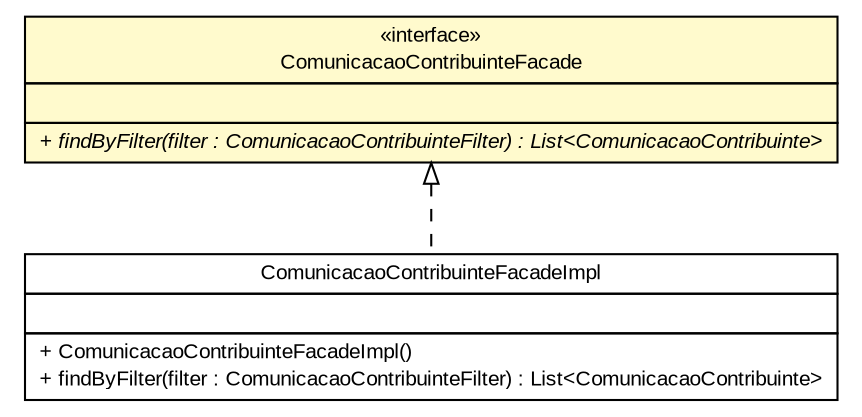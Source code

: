 #!/usr/local/bin/dot
#
# Class diagram 
# Generated by UMLGraph version R5_6 (http://www.umlgraph.org/)
#

digraph G {
	edge [fontname="arial",fontsize=10,labelfontname="arial",labelfontsize=10];
	node [fontname="arial",fontsize=10,shape=plaintext];
	nodesep=0.25;
	ranksep=0.5;
	// br.gov.to.sefaz.seg.business.consulta.facade.ComunicacaoContribuinteFacade
	c14212 [label=<<table title="br.gov.to.sefaz.seg.business.consulta.facade.ComunicacaoContribuinteFacade" border="0" cellborder="1" cellspacing="0" cellpadding="2" port="p" bgcolor="lemonChiffon" href="./ComunicacaoContribuinteFacade.html">
		<tr><td><table border="0" cellspacing="0" cellpadding="1">
<tr><td align="center" balign="center"> &#171;interface&#187; </td></tr>
<tr><td align="center" balign="center"> ComunicacaoContribuinteFacade </td></tr>
		</table></td></tr>
		<tr><td><table border="0" cellspacing="0" cellpadding="1">
<tr><td align="left" balign="left">  </td></tr>
		</table></td></tr>
		<tr><td><table border="0" cellspacing="0" cellpadding="1">
<tr><td align="left" balign="left"><font face="arial italic" point-size="10.0"> + findByFilter(filter : ComunicacaoContribuinteFilter) : List&lt;ComunicacaoContribuinte&gt; </font></td></tr>
		</table></td></tr>
		</table>>, URL="./ComunicacaoContribuinteFacade.html", fontname="arial", fontcolor="black", fontsize=10.0];
	// br.gov.to.sefaz.seg.business.consulta.facade.impl.ComunicacaoContribuinteFacadeImpl
	c14215 [label=<<table title="br.gov.to.sefaz.seg.business.consulta.facade.impl.ComunicacaoContribuinteFacadeImpl" border="0" cellborder="1" cellspacing="0" cellpadding="2" port="p" href="./impl/ComunicacaoContribuinteFacadeImpl.html">
		<tr><td><table border="0" cellspacing="0" cellpadding="1">
<tr><td align="center" balign="center"> ComunicacaoContribuinteFacadeImpl </td></tr>
		</table></td></tr>
		<tr><td><table border="0" cellspacing="0" cellpadding="1">
<tr><td align="left" balign="left">  </td></tr>
		</table></td></tr>
		<tr><td><table border="0" cellspacing="0" cellpadding="1">
<tr><td align="left" balign="left"> + ComunicacaoContribuinteFacadeImpl() </td></tr>
<tr><td align="left" balign="left"> + findByFilter(filter : ComunicacaoContribuinteFilter) : List&lt;ComunicacaoContribuinte&gt; </td></tr>
		</table></td></tr>
		</table>>, URL="./impl/ComunicacaoContribuinteFacadeImpl.html", fontname="arial", fontcolor="black", fontsize=10.0];
	//br.gov.to.sefaz.seg.business.consulta.facade.impl.ComunicacaoContribuinteFacadeImpl implements br.gov.to.sefaz.seg.business.consulta.facade.ComunicacaoContribuinteFacade
	c14212:p -> c14215:p [dir=back,arrowtail=empty,style=dashed];
}


